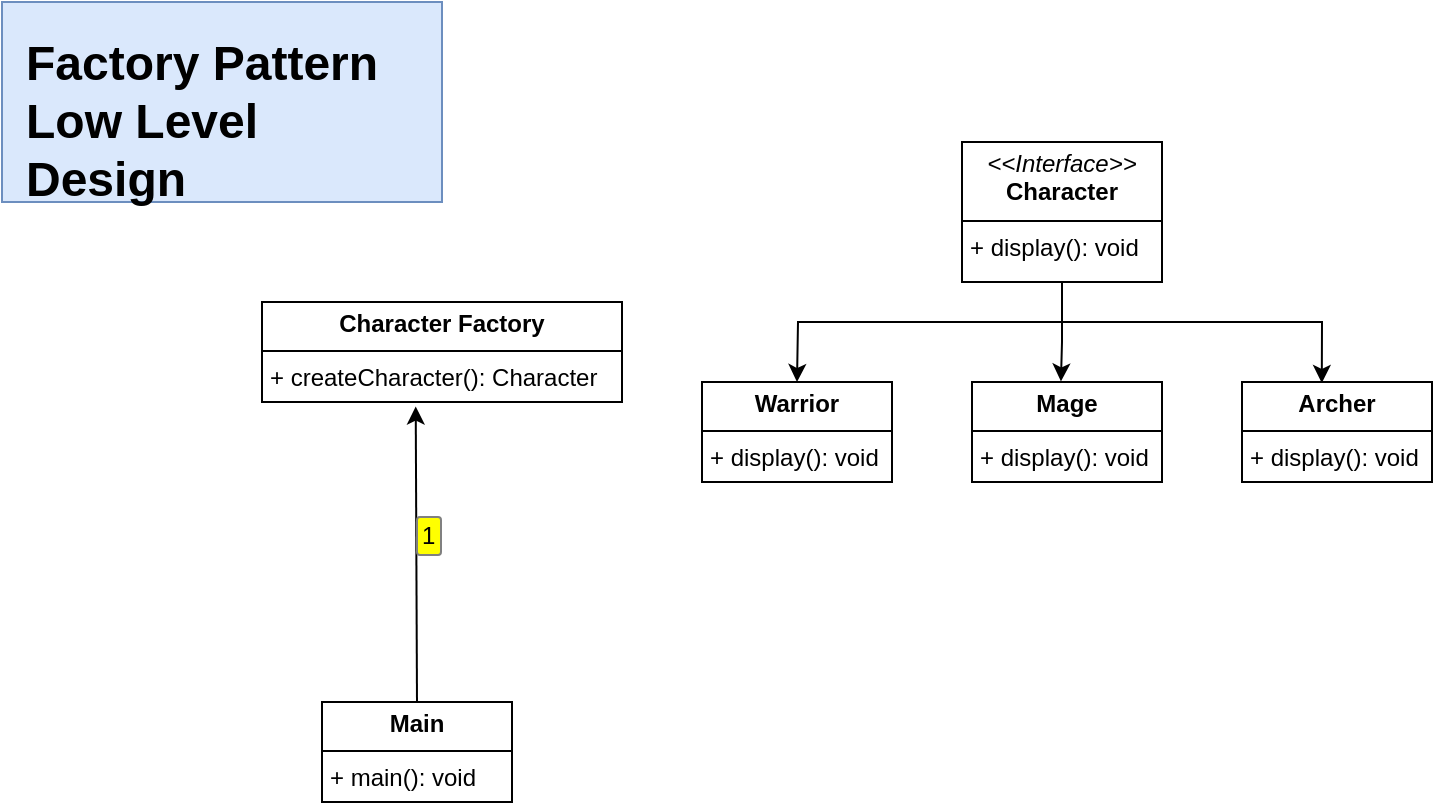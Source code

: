 <mxfile version="24.2.2" type="github">
  <diagram name="Page-1" id="CSn7-STJ8X5tQMEgrje4">
    <mxGraphModel dx="955" dy="475" grid="1" gridSize="10" guides="1" tooltips="1" connect="1" arrows="1" fold="1" page="1" pageScale="1" pageWidth="850" pageHeight="1100" math="0" shadow="0">
      <root>
        <mxCell id="0" />
        <mxCell id="1" parent="0" />
        <mxCell id="d9FQ3PP9enAMd9kNU5a0-2" value="" style="rounded=0;whiteSpace=wrap;html=1;fillColor=#dae8fc;strokeColor=#6c8ebf;movable=0;" vertex="1" parent="1">
          <mxGeometry x="20" y="10" width="220" height="100" as="geometry" />
        </mxCell>
        <mxCell id="d9FQ3PP9enAMd9kNU5a0-1" value="&lt;h1 style=&quot;margin-top: 0px;&quot;&gt;Factory Pattern Low Level Design&lt;/h1&gt;&lt;p&gt;&lt;br&gt;&lt;/p&gt;" style="text;html=1;whiteSpace=wrap;overflow=hidden;rounded=0;" vertex="1" parent="1">
          <mxGeometry x="30" y="20" width="180" height="90" as="geometry" />
        </mxCell>
        <mxCell id="d9FQ3PP9enAMd9kNU5a0-3" value="&lt;p style=&quot;margin:0px;margin-top:4px;text-align:center;&quot;&gt;&lt;i&gt;&amp;lt;&amp;lt;Interface&amp;gt;&amp;gt;&lt;/i&gt;&lt;br&gt;&lt;b&gt;Character&lt;/b&gt;&lt;/p&gt;&lt;hr size=&quot;1&quot; style=&quot;border-style:solid;&quot;&gt;&lt;p style=&quot;margin:0px;margin-left:4px;&quot;&gt;+ display(): void&lt;br&gt;&lt;/p&gt;" style="verticalAlign=top;align=left;overflow=fill;html=1;whiteSpace=wrap;" vertex="1" parent="1">
          <mxGeometry x="500" y="80" width="100" height="70" as="geometry" />
        </mxCell>
        <mxCell id="d9FQ3PP9enAMd9kNU5a0-4" value="&lt;p style=&quot;margin:0px;margin-top:4px;text-align:center;&quot;&gt;&lt;b&gt;Warrior&lt;/b&gt;&lt;/p&gt;&lt;hr size=&quot;1&quot; style=&quot;border-style:solid;&quot;&gt;&lt;p style=&quot;margin:0px;margin-left:4px;&quot;&gt;+ display(): void&lt;/p&gt;" style="verticalAlign=top;align=left;overflow=fill;html=1;whiteSpace=wrap;" vertex="1" parent="1">
          <mxGeometry x="370" y="200" width="95" height="50" as="geometry" />
        </mxCell>
        <mxCell id="d9FQ3PP9enAMd9kNU5a0-5" value="&lt;p style=&quot;margin:0px;margin-top:4px;text-align:center;&quot;&gt;&lt;b&gt;Mage&lt;/b&gt;&lt;/p&gt;&lt;hr size=&quot;1&quot; style=&quot;border-style:solid;&quot;&gt;&lt;p style=&quot;margin:0px;margin-left:4px;&quot;&gt;+ display(): void&lt;/p&gt;" style="verticalAlign=top;align=left;overflow=fill;html=1;whiteSpace=wrap;" vertex="1" parent="1">
          <mxGeometry x="505" y="200" width="95" height="50" as="geometry" />
        </mxCell>
        <mxCell id="d9FQ3PP9enAMd9kNU5a0-6" value="&lt;p style=&quot;margin:0px;margin-top:4px;text-align:center;&quot;&gt;&lt;b&gt;Archer&lt;/b&gt;&lt;/p&gt;&lt;hr size=&quot;1&quot; style=&quot;border-style:solid;&quot;&gt;&lt;p style=&quot;margin:0px;margin-left:4px;&quot;&gt;+ display(): void&lt;/p&gt;" style="verticalAlign=top;align=left;overflow=fill;html=1;whiteSpace=wrap;" vertex="1" parent="1">
          <mxGeometry x="640" y="200" width="95" height="50" as="geometry" />
        </mxCell>
        <mxCell id="d9FQ3PP9enAMd9kNU5a0-7" value="" style="endArrow=classic;html=1;rounded=0;exitX=0.5;exitY=1;exitDx=0;exitDy=0;entryX=0.5;entryY=0;entryDx=0;entryDy=0;" edge="1" parent="1" source="d9FQ3PP9enAMd9kNU5a0-3" target="d9FQ3PP9enAMd9kNU5a0-4">
          <mxGeometry width="50" height="50" relative="1" as="geometry">
            <mxPoint x="410" y="130" as="sourcePoint" />
            <mxPoint x="460" y="80" as="targetPoint" />
            <Array as="points">
              <mxPoint x="550" y="170" />
              <mxPoint x="418" y="170" />
            </Array>
          </mxGeometry>
        </mxCell>
        <mxCell id="d9FQ3PP9enAMd9kNU5a0-8" value="" style="endArrow=classic;html=1;rounded=0;entryX=0.42;entryY=0.01;entryDx=0;entryDy=0;entryPerimeter=0;" edge="1" parent="1" target="d9FQ3PP9enAMd9kNU5a0-6">
          <mxGeometry width="50" height="50" relative="1" as="geometry">
            <mxPoint x="550" y="150" as="sourcePoint" />
            <mxPoint x="580" y="200" as="targetPoint" />
            <Array as="points">
              <mxPoint x="550" y="170" />
              <mxPoint x="680" y="170" />
            </Array>
          </mxGeometry>
        </mxCell>
        <mxCell id="d9FQ3PP9enAMd9kNU5a0-9" value="" style="endArrow=classic;html=1;rounded=0;entryX=0.468;entryY=-0.006;entryDx=0;entryDy=0;entryPerimeter=0;" edge="1" parent="1" target="d9FQ3PP9enAMd9kNU5a0-5">
          <mxGeometry width="50" height="50" relative="1" as="geometry">
            <mxPoint x="550" y="150" as="sourcePoint" />
            <mxPoint x="660" y="160" as="targetPoint" />
            <Array as="points">
              <mxPoint x="550" y="180" />
            </Array>
          </mxGeometry>
        </mxCell>
        <mxCell id="d9FQ3PP9enAMd9kNU5a0-10" value="&lt;p style=&quot;margin:0px;margin-top:4px;text-align:center;&quot;&gt;&lt;b&gt;Main&lt;/b&gt;&lt;/p&gt;&lt;hr size=&quot;1&quot; style=&quot;border-style:solid;&quot;&gt;&lt;p style=&quot;margin:0px;margin-left:4px;&quot;&gt;+ main(): void&lt;/p&gt;" style="verticalAlign=top;align=left;overflow=fill;html=1;whiteSpace=wrap;" vertex="1" parent="1">
          <mxGeometry x="180" y="360" width="95" height="50" as="geometry" />
        </mxCell>
        <mxCell id="d9FQ3PP9enAMd9kNU5a0-11" value="&lt;p style=&quot;margin:0px;margin-top:4px;text-align:center;&quot;&gt;&lt;b&gt;Character Factory&lt;/b&gt;&lt;/p&gt;&lt;hr size=&quot;1&quot; style=&quot;border-style:solid;&quot;&gt;&lt;p style=&quot;margin:0px;margin-left:4px;&quot;&gt;+ createCharacter(): Character&lt;/p&gt;" style="verticalAlign=top;align=left;overflow=fill;html=1;whiteSpace=wrap;" vertex="1" parent="1">
          <mxGeometry x="150" y="160" width="180" height="50" as="geometry" />
        </mxCell>
        <mxCell id="d9FQ3PP9enAMd9kNU5a0-12" value="" style="endArrow=classic;html=1;rounded=0;exitX=0.5;exitY=0;exitDx=0;exitDy=0;entryX=0.427;entryY=1.045;entryDx=0;entryDy=0;entryPerimeter=0;orthogonalLoop=1;orthogonal=1;enumerate=1;comic=0;" edge="1" parent="1" source="d9FQ3PP9enAMd9kNU5a0-10" target="d9FQ3PP9enAMd9kNU5a0-11">
          <mxGeometry width="50" height="50" relative="1" as="geometry">
            <mxPoint x="80" y="300" as="sourcePoint" />
            <mxPoint x="130" y="250" as="targetPoint" />
          </mxGeometry>
        </mxCell>
      </root>
    </mxGraphModel>
  </diagram>
</mxfile>
